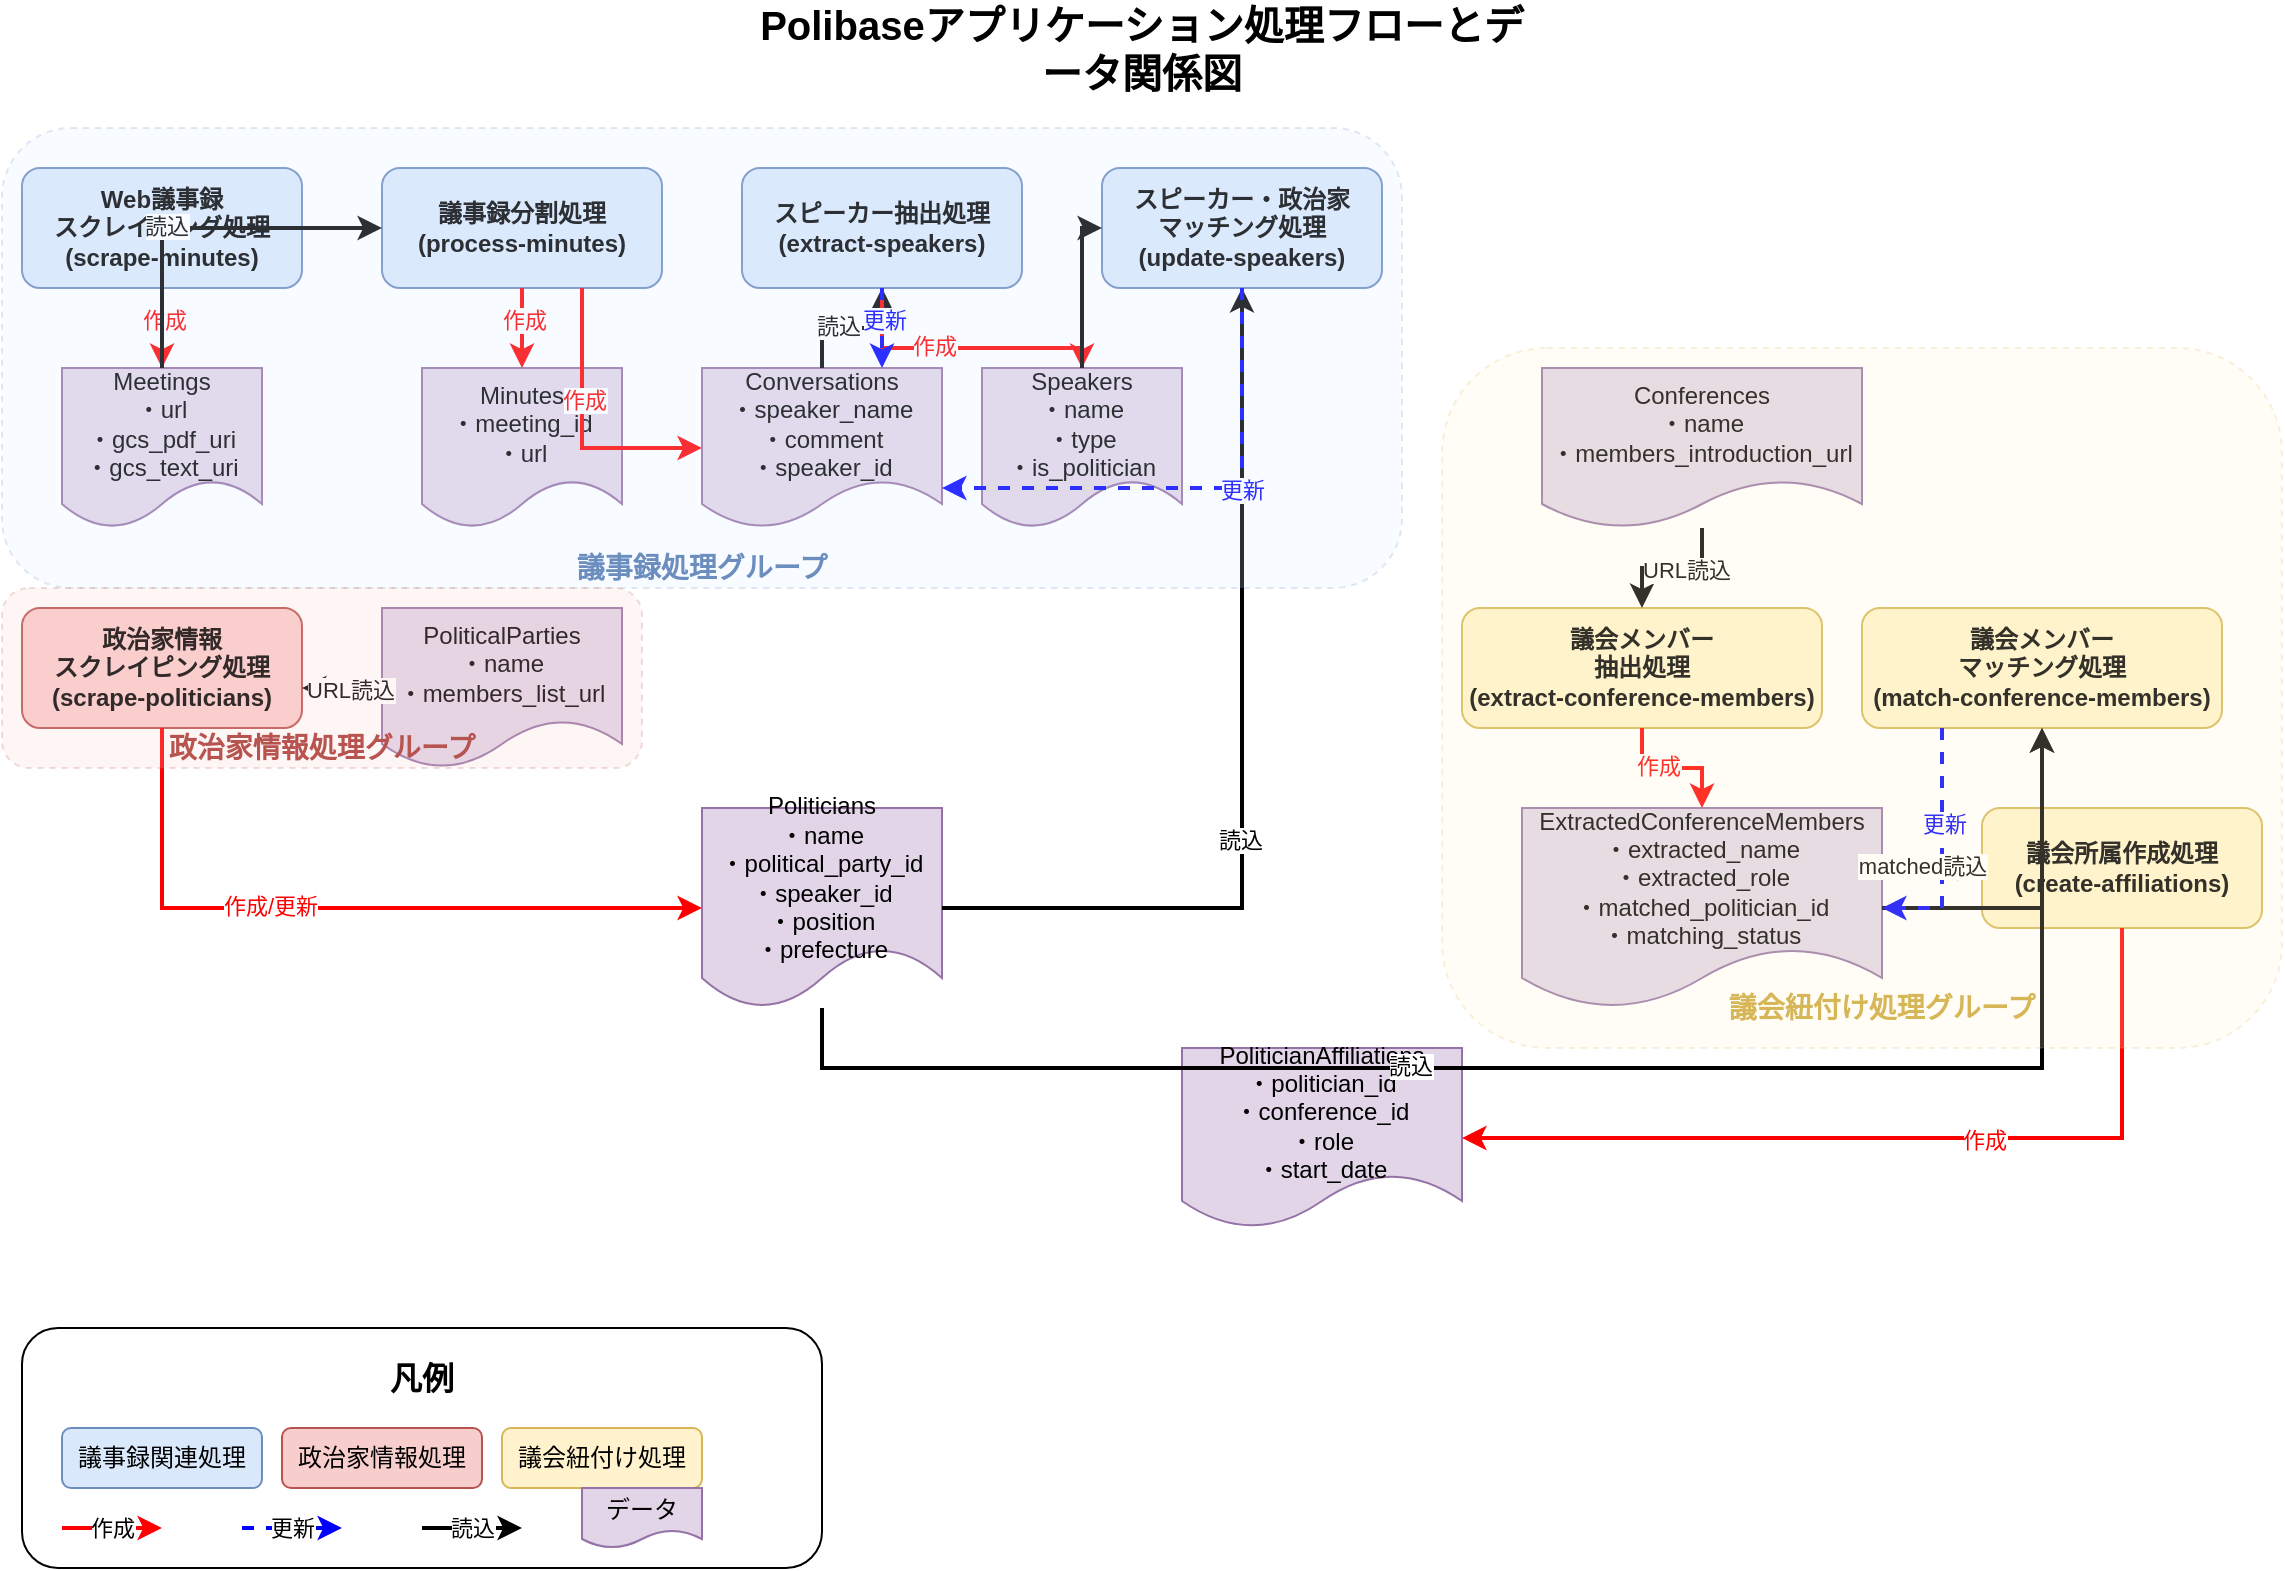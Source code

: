 <mxfile version="24.7.17">
  <diagram name="アプリケーション処理フロー" id="app-data-flow">
    <mxGraphModel dx="1434" dy="794" grid="1" gridSize="10" guides="1" tooltips="1" connect="1" arrows="1" fold="1" page="1" pageScale="1" pageWidth="1169" pageHeight="827" math="0" shadow="0">
      <root>
        <mxCell id="0" />
        <mxCell id="1" parent="0" />

        <!-- Title -->
        <mxCell id="title" value="Polibaseアプリケーション処理フローとデータ関係図" style="text;html=1;align=center;verticalAlign=middle;whiteSpace=wrap;rounded=0;fontSize=20;fontStyle=1;" vertex="1" parent="1">
          <mxGeometry x="400" y="20" width="400" height="40" as="geometry" />
        </mxCell>

        <!-- Processing Nodes -->
        <!-- Web Scraping -->
        <mxCell id="proc-web-scrape" value="Web議事録&lt;br&gt;スクレイピング処理&lt;br&gt;(scrape-minutes)" style="rounded=1;whiteSpace=wrap;html=1;fillColor=#dae8fc;strokeColor=#6c8ebf;fontStyle=1;" vertex="1" parent="1">
          <mxGeometry x="40" y="100" width="140" height="60" as="geometry" />
        </mxCell>

        <!-- Minutes Division -->
        <mxCell id="proc-minutes-divide" value="議事録分割処理&lt;br&gt;(process-minutes)" style="rounded=1;whiteSpace=wrap;html=1;fillColor=#dae8fc;strokeColor=#6c8ebf;fontStyle=1;" vertex="1" parent="1">
          <mxGeometry x="220" y="100" width="140" height="60" as="geometry" />
        </mxCell>

        <!-- Speaker Extraction -->
        <mxCell id="proc-speaker-extract" value="スピーカー抽出処理&lt;br&gt;(extract-speakers)" style="rounded=1;whiteSpace=wrap;html=1;fillColor=#dae8fc;strokeColor=#6c8ebf;fontStyle=1;" vertex="1" parent="1">
          <mxGeometry x="400" y="100" width="140" height="60" as="geometry" />
        </mxCell>

        <!-- Speaker Matching -->
        <mxCell id="proc-speaker-match" value="スピーカー・政治家&lt;br&gt;マッチング処理&lt;br&gt;(update-speakers)" style="rounded=1;whiteSpace=wrap;html=1;fillColor=#dae8fc;strokeColor=#6c8ebf;fontStyle=1;" vertex="1" parent="1">
          <mxGeometry x="580" y="100" width="140" height="60" as="geometry" />
        </mxCell>

        <!-- Politician Scraping -->
        <mxCell id="proc-politician-scrape" value="政治家情報&lt;br&gt;スクレイピング処理&lt;br&gt;(scrape-politicians)" style="rounded=1;whiteSpace=wrap;html=1;fillColor=#f8cecc;strokeColor=#b85450;fontStyle=1;" vertex="1" parent="1">
          <mxGeometry x="40" y="320" width="140" height="60" as="geometry" />
        </mxCell>

        <!-- Conference Member Extraction -->
        <mxCell id="proc-conf-extract" value="議会メンバー&lt;br&gt;抽出処理&lt;br&gt;(extract-conference-members)" style="rounded=1;whiteSpace=wrap;html=1;fillColor=#fff2cc;strokeColor=#d6b656;fontStyle=1;" vertex="1" parent="1">
          <mxGeometry x="760" y="320" width="180" height="60" as="geometry" />
        </mxCell>

        <!-- Conference Member Matching -->
        <mxCell id="proc-conf-match" value="議会メンバー&lt;br&gt;マッチング処理&lt;br&gt;(match-conference-members)" style="rounded=1;whiteSpace=wrap;html=1;fillColor=#fff2cc;strokeColor=#d6b656;fontStyle=1;" vertex="1" parent="1">
          <mxGeometry x="960" y="320" width="180" height="60" as="geometry" />
        </mxCell>

        <!-- Create Affiliations -->
        <mxCell id="proc-create-affil" value="議会所属作成処理&lt;br&gt;(create-affiliations)" style="rounded=1;whiteSpace=wrap;html=1;fillColor=#fff2cc;strokeColor=#d6b656;fontStyle=1;" vertex="1" parent="1">
          <mxGeometry x="1020" y="420" width="140" height="60" as="geometry" />
        </mxCell>

        <!-- Data Objects -->
        <!-- Meetings -->
        <mxCell id="obj-meetings" value="Meetings&lt;br&gt;・url&lt;br&gt;・gcs_pdf_uri&lt;br&gt;・gcs_text_uri" style="shape=document;whiteSpace=wrap;html=1;boundedLbl=1;fillColor=#e1d5e7;strokeColor=#9673a6;" vertex="1" parent="1">
          <mxGeometry x="60" y="200" width="100" height="80" as="geometry" />
        </mxCell>

        <!-- Minutes -->
        <mxCell id="obj-minutes" value="Minutes&lt;br&gt;・meeting_id&lt;br&gt;・url" style="shape=document;whiteSpace=wrap;html=1;boundedLbl=1;fillColor=#e1d5e7;strokeColor=#9673a6;" vertex="1" parent="1">
          <mxGeometry x="240" y="200" width="100" height="80" as="geometry" />
        </mxCell>

        <!-- Conversations -->
        <mxCell id="obj-conversations" value="Conversations&lt;br&gt;・speaker_name&lt;br&gt;・comment&lt;br&gt;・speaker_id" style="shape=document;whiteSpace=wrap;html=1;boundedLbl=1;fillColor=#e1d5e7;strokeColor=#9673a6;" vertex="1" parent="1">
          <mxGeometry x="380" y="200" width="120" height="80" as="geometry" />
        </mxCell>

        <!-- Speakers -->
        <mxCell id="obj-speakers" value="Speakers&lt;br&gt;・name&lt;br&gt;・type&lt;br&gt;・is_politician" style="shape=document;whiteSpace=wrap;html=1;boundedLbl=1;fillColor=#e1d5e7;strokeColor=#9673a6;" vertex="1" parent="1">
          <mxGeometry x="520" y="200" width="100" height="80" as="geometry" />
        </mxCell>

        <!-- Politicians -->
        <mxCell id="obj-politicians" value="Politicians&lt;br&gt;・name&lt;br&gt;・political_party_id&lt;br&gt;・speaker_id&lt;br&gt;・position&lt;br&gt;・prefecture" style="shape=document;whiteSpace=wrap;html=1;boundedLbl=1;fillColor=#e1d5e7;strokeColor=#9673a6;" vertex="1" parent="1">
          <mxGeometry x="380" y="420" width="120" height="100" as="geometry" />
        </mxCell>

        <!-- Political Parties -->
        <mxCell id="obj-parties" value="PoliticalParties&lt;br&gt;・name&lt;br&gt;・members_list_url" style="shape=document;whiteSpace=wrap;html=1;boundedLbl=1;fillColor=#e1d5e7;strokeColor=#9673a6;" vertex="1" parent="1">
          <mxGeometry x="220" y="320" width="120" height="80" as="geometry" />
        </mxCell>

        <!-- Conferences -->
        <mxCell id="obj-conferences" value="Conferences&lt;br&gt;・name&lt;br&gt;・members_introduction_url" style="shape=document;whiteSpace=wrap;html=1;boundedLbl=1;fillColor=#e1d5e7;strokeColor=#9673a6;" vertex="1" parent="1">
          <mxGeometry x="800" y="200" width="160" height="80" as="geometry" />
        </mxCell>

        <!-- ExtractedConferenceMembers -->
        <mxCell id="obj-extracted-members" value="ExtractedConferenceMembers&lt;br&gt;・extracted_name&lt;br&gt;・extracted_role&lt;br&gt;・matched_politician_id&lt;br&gt;・matching_status" style="shape=document;whiteSpace=wrap;html=1;boundedLbl=1;fillColor=#e1d5e7;strokeColor=#9673a6;" vertex="1" parent="1">
          <mxGeometry x="790" y="420" width="180" height="100" as="geometry" />
        </mxCell>

        <!-- PoliticianAffiliations -->
        <mxCell id="obj-affiliations" value="PoliticianAffiliations&lt;br&gt;・politician_id&lt;br&gt;・conference_id&lt;br&gt;・role&lt;br&gt;・start_date" style="shape=document;whiteSpace=wrap;html=1;boundedLbl=1;fillColor=#e1d5e7;strokeColor=#9673a6;" vertex="1" parent="1">
          <mxGeometry x="620" y="540" width="140" height="90" as="geometry" />
        </mxCell>

        <!-- Arrows showing data flow -->
        <!-- Web scraping creates Meetings -->
        <mxCell id="arrow1" style="edgeStyle=orthogonalEdgeStyle;rounded=0;orthogonalLoop=1;jettySize=auto;html=1;strokeWidth=2;strokeColor=#FF0000;" edge="1" parent="1" source="proc-web-scrape" target="obj-meetings">
          <mxGeometry relative="1" as="geometry" />
        </mxCell>
        <mxCell id="arrow1-label" value="作成" style="edgeLabel;html=1;align=center;verticalAlign=middle;resizable=0;points=[];fontColor=#FF0000;" vertex="1" connectable="0" parent="arrow1">
          <mxGeometry x="-0.2" y="1" relative="1" as="geometry">
            <mxPoint as="offset" />
          </mxGeometry>
        </mxCell>

        <!-- Meetings to Minutes division -->
        <mxCell id="arrow2" style="edgeStyle=orthogonalEdgeStyle;rounded=0;orthogonalLoop=1;jettySize=auto;html=1;strokeWidth=2;" edge="1" parent="1" source="obj-meetings" target="proc-minutes-divide">
          <mxGeometry relative="1" as="geometry">
            <Array as="points">
              <mxPoint x="110" y="130" />
            </Array>
          </mxGeometry>
        </mxCell>
        <mxCell id="arrow2-label" value="読込" style="edgeLabel;html=1;align=center;verticalAlign=middle;resizable=0;points=[];" vertex="1" connectable="0" parent="arrow2">
          <mxGeometry x="-0.2" y="1" relative="1" as="geometry">
            <mxPoint as="offset" />
          </mxGeometry>
        </mxCell>

        <!-- Minutes division creates Minutes and Conversations -->
        <mxCell id="arrow3" style="edgeStyle=orthogonalEdgeStyle;rounded=0;orthogonalLoop=1;jettySize=auto;html=1;strokeWidth=2;strokeColor=#FF0000;" edge="1" parent="1" source="proc-minutes-divide" target="obj-minutes">
          <mxGeometry relative="1" as="geometry" />
        </mxCell>
        <mxCell id="arrow3-label" value="作成" style="edgeLabel;html=1;align=center;verticalAlign=middle;resizable=0;points=[];fontColor=#FF0000;" vertex="1" connectable="0" parent="arrow3">
          <mxGeometry x="-0.2" y="1" relative="1" as="geometry">
            <mxPoint as="offset" />
          </mxGeometry>
        </mxCell>

        <mxCell id="arrow4" style="edgeStyle=orthogonalEdgeStyle;rounded=0;orthogonalLoop=1;jettySize=auto;html=1;strokeWidth=2;strokeColor=#FF0000;" edge="1" parent="1" source="proc-minutes-divide" target="obj-conversations">
          <mxGeometry relative="1" as="geometry">
            <Array as="points">
              <mxPoint x="320" y="240" />
            </Array>
          </mxGeometry>
        </mxCell>
        <mxCell id="arrow4-label" value="作成" style="edgeLabel;html=1;align=center;verticalAlign=middle;resizable=0;points=[];fontColor=#FF0000;" vertex="1" connectable="0" parent="arrow4">
          <mxGeometry x="-0.2" y="1" relative="1" as="geometry">
            <mxPoint as="offset" />
          </mxGeometry>
        </mxCell>

        <!-- Extract speakers from conversations -->
        <mxCell id="arrow5" style="edgeStyle=orthogonalEdgeStyle;rounded=0;orthogonalLoop=1;jettySize=auto;html=1;strokeWidth=2;" edge="1" parent="1" source="obj-conversations" target="proc-speaker-extract">
          <mxGeometry relative="1" as="geometry">
            <Array as="points">
              <mxPoint x="440" y="180" />
              <mxPoint x="470" y="180" />
            </Array>
          </mxGeometry>
        </mxCell>
        <mxCell id="arrow5-label" value="読込" style="edgeLabel;html=1;align=center;verticalAlign=middle;resizable=0;points=[];" vertex="1" connectable="0" parent="arrow5">
          <mxGeometry x="-0.2" y="1" relative="1" as="geometry">
            <mxPoint as="offset" />
          </mxGeometry>
        </mxCell>

        <!-- Speaker extraction creates Speakers and updates Conversations -->
        <mxCell id="arrow6" style="edgeStyle=orthogonalEdgeStyle;rounded=0;orthogonalLoop=1;jettySize=auto;html=1;strokeWidth=2;strokeColor=#FF0000;" edge="1" parent="1" source="proc-speaker-extract" target="obj-speakers">
          <mxGeometry relative="1" as="geometry">
            <Array as="points">
              <mxPoint x="470" y="190" />
              <mxPoint x="570" y="190" />
            </Array>
          </mxGeometry>
        </mxCell>
        <mxCell id="arrow6-label" value="作成" style="edgeLabel;html=1;align=center;verticalAlign=middle;resizable=0;points=[];fontColor=#FF0000;" vertex="1" connectable="0" parent="arrow6">
          <mxGeometry x="-0.2" y="1" relative="1" as="geometry">
            <mxPoint as="offset" />
          </mxGeometry>
        </mxCell>

        <mxCell id="arrow7" style="edgeStyle=orthogonalEdgeStyle;rounded=0;orthogonalLoop=1;jettySize=auto;html=1;strokeWidth=2;strokeColor=#0000FF;dashed=1;" edge="1" parent="1" source="proc-speaker-extract" target="obj-conversations">
          <mxGeometry relative="1" as="geometry">
            <Array as="points">
              <mxPoint x="470" y="240" />
            </Array>
          </mxGeometry>
        </mxCell>
        <mxCell id="arrow7-label" value="更新" style="edgeLabel;html=1;align=center;verticalAlign=middle;resizable=0;points=[];fontColor=#0000FF;" vertex="1" connectable="0" parent="arrow7">
          <mxGeometry x="-0.2" y="1" relative="1" as="geometry">
            <mxPoint as="offset" />
          </mxGeometry>
        </mxCell>

        <!-- Speaker matching updates -->
        <mxCell id="arrow8" style="edgeStyle=orthogonalEdgeStyle;rounded=0;orthogonalLoop=1;jettySize=auto;html=1;strokeWidth=2;" edge="1" parent="1" source="obj-speakers" target="proc-speaker-match">
          <mxGeometry relative="1" as="geometry">
            <Array as="points">
              <mxPoint x="570" y="130" />
            </Array>
          </mxGeometry>
        </mxCell>

        <mxCell id="arrow9" style="edgeStyle=orthogonalEdgeStyle;rounded=0;orthogonalLoop=1;jettySize=auto;html=1;strokeWidth=2;" edge="1" parent="1" source="obj-politicians" target="proc-speaker-match">
          <mxGeometry relative="1" as="geometry">
            <Array as="points">
              <mxPoint x="650" y="470" />
              <mxPoint x="650" y="130" />
            </Array>
          </mxGeometry>
        </mxCell>
        <mxCell id="arrow9-label" value="読込" style="edgeLabel;html=1;align=center;verticalAlign=middle;resizable=0;points=[];" vertex="1" connectable="0" parent="arrow9">
          <mxGeometry x="-0.2" y="1" relative="1" as="geometry">
            <mxPoint as="offset" />
          </mxGeometry>
        </mxCell>

        <mxCell id="arrow10" style="edgeStyle=orthogonalEdgeStyle;rounded=0;orthogonalLoop=1;jettySize=auto;html=1;strokeWidth=2;strokeColor=#0000FF;dashed=1;" edge="1" parent="1" source="proc-speaker-match" target="obj-conversations">
          <mxGeometry relative="1" as="geometry">
            <Array as="points">
              <mxPoint x="650" y="260" />
              <mxPoint x="440" y="260" />
            </Array>
          </mxGeometry>
        </mxCell>
        <mxCell id="arrow10-label" value="更新" style="edgeLabel;html=1;align=center;verticalAlign=middle;resizable=0;points=[];fontColor=#0000FF;" vertex="1" connectable="0" parent="arrow10">
          <mxGeometry x="-0.2" y="1" relative="1" as="geometry">
            <mxPoint as="offset" />
          </mxGeometry>
        </mxCell>

        <!-- Politician scraping -->
        <mxCell id="arrow11" style="edgeStyle=orthogonalEdgeStyle;rounded=0;orthogonalLoop=1;jettySize=auto;html=1;strokeWidth=2;" edge="1" parent="1" source="obj-parties" target="proc-politician-scrape">
          <mxGeometry relative="1" as="geometry">
            <Array as="points">
              <mxPoint x="110" y="360" />
            </Array>
          </mxGeometry>
        </mxCell>
        <mxCell id="arrow11-label" value="URL読込" style="edgeLabel;html=1;align=center;verticalAlign=middle;resizable=0;points=[];" vertex="1" connectable="0" parent="arrow11">
          <mxGeometry x="-0.2" y="1" relative="1" as="geometry">
            <mxPoint as="offset" />
          </mxGeometry>
        </mxCell>

        <mxCell id="arrow12" style="edgeStyle=orthogonalEdgeStyle;rounded=0;orthogonalLoop=1;jettySize=auto;html=1;strokeWidth=2;strokeColor=#FF0000;" edge="1" parent="1" source="proc-politician-scrape" target="obj-politicians">
          <mxGeometry relative="1" as="geometry">
            <Array as="points">
              <mxPoint x="110" y="470" />
            </Array>
          </mxGeometry>
        </mxCell>
        <mxCell id="arrow12-label" value="作成/更新" style="edgeLabel;html=1;align=center;verticalAlign=middle;resizable=0;points=[];fontColor=#FF0000;" vertex="1" connectable="0" parent="arrow12">
          <mxGeometry x="-0.2" y="1" relative="1" as="geometry">
            <mxPoint as="offset" />
          </mxGeometry>
        </mxCell>

        <!-- Conference member extraction -->
        <mxCell id="arrow13" style="edgeStyle=orthogonalEdgeStyle;rounded=0;orthogonalLoop=1;jettySize=auto;html=1;strokeWidth=2;" edge="1" parent="1" source="obj-conferences" target="proc-conf-extract">
          <mxGeometry relative="1" as="geometry">
            <Array as="points">
              <mxPoint x="880" y="300" />
              <mxPoint x="850" y="300" />
            </Array>
          </mxGeometry>
        </mxCell>
        <mxCell id="arrow13-label" value="URL読込" style="edgeLabel;html=1;align=center;verticalAlign=middle;resizable=0;points=[];" vertex="1" connectable="0" parent="arrow13">
          <mxGeometry x="-0.2" y="1" relative="1" as="geometry">
            <mxPoint as="offset" />
          </mxGeometry>
        </mxCell>

        <mxCell id="arrow14" style="edgeStyle=orthogonalEdgeStyle;rounded=0;orthogonalLoop=1;jettySize=auto;html=1;strokeWidth=2;strokeColor=#FF0000;" edge="1" parent="1" source="proc-conf-extract" target="obj-extracted-members">
          <mxGeometry relative="1" as="geometry">
            <Array as="points">
              <mxPoint x="850" y="400" />
              <mxPoint x="880" y="400" />
            </Array>
          </mxGeometry>
        </mxCell>
        <mxCell id="arrow14-label" value="作成" style="edgeLabel;html=1;align=center;verticalAlign=middle;resizable=0;points=[];fontColor=#FF0000;" vertex="1" connectable="0" parent="arrow14">
          <mxGeometry x="-0.2" y="1" relative="1" as="geometry">
            <mxPoint as="offset" />
          </mxGeometry>
        </mxCell>

        <!-- Conference member matching -->
        <mxCell id="arrow15" style="edgeStyle=orthogonalEdgeStyle;rounded=0;orthogonalLoop=1;jettySize=auto;html=1;strokeWidth=2;" edge="1" parent="1" source="obj-extracted-members" target="proc-conf-match">
          <mxGeometry relative="1" as="geometry">
            <Array as="points">
              <mxPoint x="920" y="470" />
              <mxPoint x="1050" y="470" />
              <mxPoint x="1050" y="380" />
            </Array>
          </mxGeometry>
        </mxCell>

        <mxCell id="arrow16" style="edgeStyle=orthogonalEdgeStyle;rounded=0;orthogonalLoop=1;jettySize=auto;html=1;strokeWidth=2;" edge="1" parent="1" source="obj-politicians" target="proc-conf-match">
          <mxGeometry relative="1" as="geometry">
            <Array as="points">
              <mxPoint x="440" y="550" />
              <mxPoint x="1050" y="550" />
            </Array>
          </mxGeometry>
        </mxCell>
        <mxCell id="arrow16-label" value="読込" style="edgeLabel;html=1;align=center;verticalAlign=middle;resizable=0;points=[];" vertex="1" connectable="0" parent="arrow16">
          <mxGeometry x="-0.2" y="1" relative="1" as="geometry">
            <mxPoint as="offset" />
          </mxGeometry>
        </mxCell>

        <mxCell id="arrow17" style="edgeStyle=orthogonalEdgeStyle;rounded=0;orthogonalLoop=1;jettySize=auto;html=1;strokeWidth=2;strokeColor=#0000FF;dashed=1;" edge="1" parent="1" source="proc-conf-match" target="obj-extracted-members">
          <mxGeometry relative="1" as="geometry">
            <Array as="points">
              <mxPoint x="1000" y="470" />
            </Array>
          </mxGeometry>
        </mxCell>
        <mxCell id="arrow17-label" value="更新" style="edgeLabel;html=1;align=center;verticalAlign=middle;resizable=0;points=[];fontColor=#0000FF;" vertex="1" connectable="0" parent="arrow17">
          <mxGeometry x="-0.2" y="1" relative="1" as="geometry">
            <mxPoint as="offset" />
          </mxGeometry>
        </mxCell>

        <!-- Create affiliations -->
        <mxCell id="arrow18" style="edgeStyle=orthogonalEdgeStyle;rounded=0;orthogonalLoop=1;jettySize=auto;html=1;strokeWidth=2;" edge="1" parent="1" source="obj-extracted-members" target="proc-create-affil">
          <mxGeometry relative="1" as="geometry">
            <Array as="points">
              <mxPoint x="980" y="450" />
            </Array>
          </mxGeometry>
        </mxCell>
        <mxCell id="arrow18-label" value="matched読込" style="edgeLabel;html=1;align=center;verticalAlign=middle;resizable=0;points=[];" vertex="1" connectable="0" parent="arrow18">
          <mxGeometry x="-0.2" y="1" relative="1" as="geometry">
            <mxPoint as="offset" />
          </mxGeometry>
        </mxCell>

        <mxCell id="arrow19" style="edgeStyle=orthogonalEdgeStyle;rounded=0;orthogonalLoop=1;jettySize=auto;html=1;strokeWidth=2;strokeColor=#FF0000;" edge="1" parent="1" source="proc-create-affil" target="obj-affiliations">
          <mxGeometry relative="1" as="geometry">
            <Array as="points">
              <mxPoint x="1090" y="585" />
            </Array>
          </mxGeometry>
        </mxCell>
        <mxCell id="arrow19-label" value="作成" style="edgeLabel;html=1;align=center;verticalAlign=middle;resizable=0;points=[];fontColor=#FF0000;" vertex="1" connectable="0" parent="arrow19">
          <mxGeometry x="-0.2" y="1" relative="1" as="geometry">
            <mxPoint as="offset" />
          </mxGeometry>
        </mxCell>

        <!-- Legend -->
        <mxCell id="legend-box" value="" style="rounded=1;whiteSpace=wrap;html=1;fillColor=none;strokeColor=#000000;" vertex="1" parent="1">
          <mxGeometry x="40" y="680" width="400" height="120" as="geometry" />
        </mxCell>

        <mxCell id="legend-title" value="凡例" style="text;html=1;align=center;verticalAlign=middle;whiteSpace=wrap;rounded=0;fontSize=16;fontStyle=1;" vertex="1" parent="1">
          <mxGeometry x="190" y="690" width="100" height="30" as="geometry" />
        </mxCell>

        <mxCell id="legend-process1" value="議事録関連処理" style="rounded=1;whiteSpace=wrap;html=1;fillColor=#dae8fc;strokeColor=#6c8ebf;" vertex="1" parent="1">
          <mxGeometry x="60" y="730" width="100" height="30" as="geometry" />
        </mxCell>

        <mxCell id="legend-process2" value="政治家情報処理" style="rounded=1;whiteSpace=wrap;html=1;fillColor=#f8cecc;strokeColor=#b85450;" vertex="1" parent="1">
          <mxGeometry x="170" y="730" width="100" height="30" as="geometry" />
        </mxCell>

        <mxCell id="legend-process3" value="議会紐付け処理" style="rounded=1;whiteSpace=wrap;html=1;fillColor=#fff2cc;strokeColor=#d6b656;" vertex="1" parent="1">
          <mxGeometry x="280" y="730" width="100" height="30" as="geometry" />
        </mxCell>

        <mxCell id="legend-create" value="作成" style="endArrow=classic;html=1;strokeWidth=2;strokeColor=#FF0000;" edge="1" parent="1">
          <mxGeometry width="50" height="50" relative="1" as="geometry">
            <mxPoint x="60" y="780" as="sourcePoint" />
            <mxPoint x="110" y="780" as="targetPoint" />
          </mxGeometry>
        </mxCell>

        <mxCell id="legend-update" value="更新" style="endArrow=classic;html=1;strokeWidth=2;strokeColor=#0000FF;dashed=1;" edge="1" parent="1">
          <mxGeometry width="50" height="50" relative="1" as="geometry">
            <mxPoint x="150" y="780" as="sourcePoint" />
            <mxPoint x="200" y="780" as="targetPoint" />
          </mxGeometry>
        </mxCell>

        <mxCell id="legend-read" value="読込" style="endArrow=classic;html=1;strokeWidth=2;" edge="1" parent="1">
          <mxGeometry width="50" height="50" relative="1" as="geometry">
            <mxPoint x="240" y="780" as="sourcePoint" />
            <mxPoint x="290" y="780" as="targetPoint" />
          </mxGeometry>
        </mxCell>

        <mxCell id="legend-data" value="データ" style="shape=document;whiteSpace=wrap;html=1;boundedLbl=1;fillColor=#e1d5e7;strokeColor=#9673a6;" vertex="1" parent="1">
          <mxGeometry x="320" y="760" width="60" height="30" as="geometry" />
        </mxCell>

        <!-- Process Groups -->
        <mxCell id="group-minutes" value="" style="rounded=1;whiteSpace=wrap;html=1;fillColor=#dae8fc;strokeColor=#6c8ebf;dashed=1;opacity=20;" vertex="1" parent="1">
          <mxGeometry x="30" y="80" width="700" height="230" as="geometry" />
        </mxCell>

        <mxCell id="group-minutes-label" value="議事録処理グループ" style="text;html=1;align=center;verticalAlign=middle;whiteSpace=wrap;rounded=0;fontSize=14;fontStyle=1;fontColor=#6c8ebf;" vertex="1" parent="1">
          <mxGeometry x="300" y="290" width="160" height="20" as="geometry" />
        </mxCell>

        <mxCell id="group-politician" value="" style="rounded=1;whiteSpace=wrap;html=1;fillColor=#f8cecc;strokeColor=#b85450;dashed=1;opacity=20;" vertex="1" parent="1">
          <mxGeometry x="30" y="310" width="320" height="90" as="geometry" />
        </mxCell>

        <mxCell id="group-politician-label" value="政治家情報処理グループ" style="text;html=1;align=center;verticalAlign=middle;whiteSpace=wrap;rounded=0;fontSize=14;fontStyle=1;fontColor=#b85450;" vertex="1" parent="1">
          <mxGeometry x="110" y="380" width="160" height="20" as="geometry" />
        </mxCell>

        <mxCell id="group-conference" value="" style="rounded=1;whiteSpace=wrap;html=1;fillColor=#fff2cc;strokeColor=#d6b656;dashed=1;opacity=20;" vertex="1" parent="1">
          <mxGeometry x="750" y="190" width="420" height="350" as="geometry" />
        </mxCell>

        <mxCell id="group-conference-label" value="議会紐付け処理グループ" style="text;html=1;align=center;verticalAlign=middle;whiteSpace=wrap;rounded=0;fontSize=14;fontStyle=1;fontColor=#d6b656;" vertex="1" parent="1">
          <mxGeometry x="890" y="510" width="160" height="20" as="geometry" />
        </mxCell>

      </root>
    </mxGraphModel>
  </diagram>
</mxfile>

